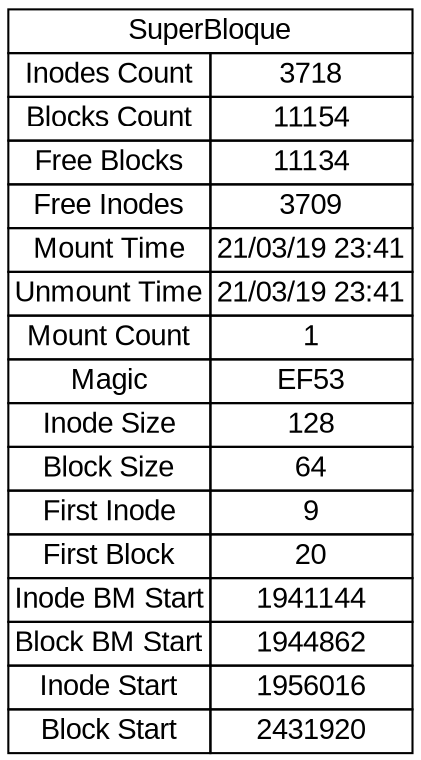 digraph g {
rankdir = LR;
graph [fontname = "arial"];
node [fontname = "arial"];
edge [fontname = "arial"];
	blsupinterb [shape=none, margin=0, label =<
		<table border="0" cellborder="1" cellspacing="0">
			<tr> <td colspan = "2">SuperBloque</td> </tr>
			<tr> <td>Inodes Count</td> <td>3718</td> </tr>
			<tr> <td>Blocks Count</td> <td>11154</td> </tr>
			<tr> <td>Free Blocks</td> <td>11134</td> </tr>
			<tr> <td>Free Inodes</td> <td>3709</td> </tr>
			<tr> <td>Mount Time</td> <td>21/03/19 23:41</td> </tr>
			<tr> <td>Unmount Time</td> <td>21/03/19 23:41</td> </tr>
			<tr> <td>Mount Count</td> <td>1</td> </tr>
			<tr> <td>Magic</td> <td>EF53</td> </tr>
			<tr> <td>Inode Size</td> <td>128</td> </tr>
			<tr> <td>Block Size</td> <td>64</td> </tr>
			<tr> <td>First Inode</td> <td>9</td> </tr>
			<tr> <td>First Block</td> <td>20</td> </tr>
			<tr> <td>Inode BM Start</td> <td>1941144</td> </tr>
			<tr> <td>Block BM Start</td> <td>1944862</td> </tr>
			<tr> <td>Inode Start</td> <td>1956016</td> </tr>
			<tr> <td>Block Start</td> <td>2431920</td> </tr>
	</table> >];

}
